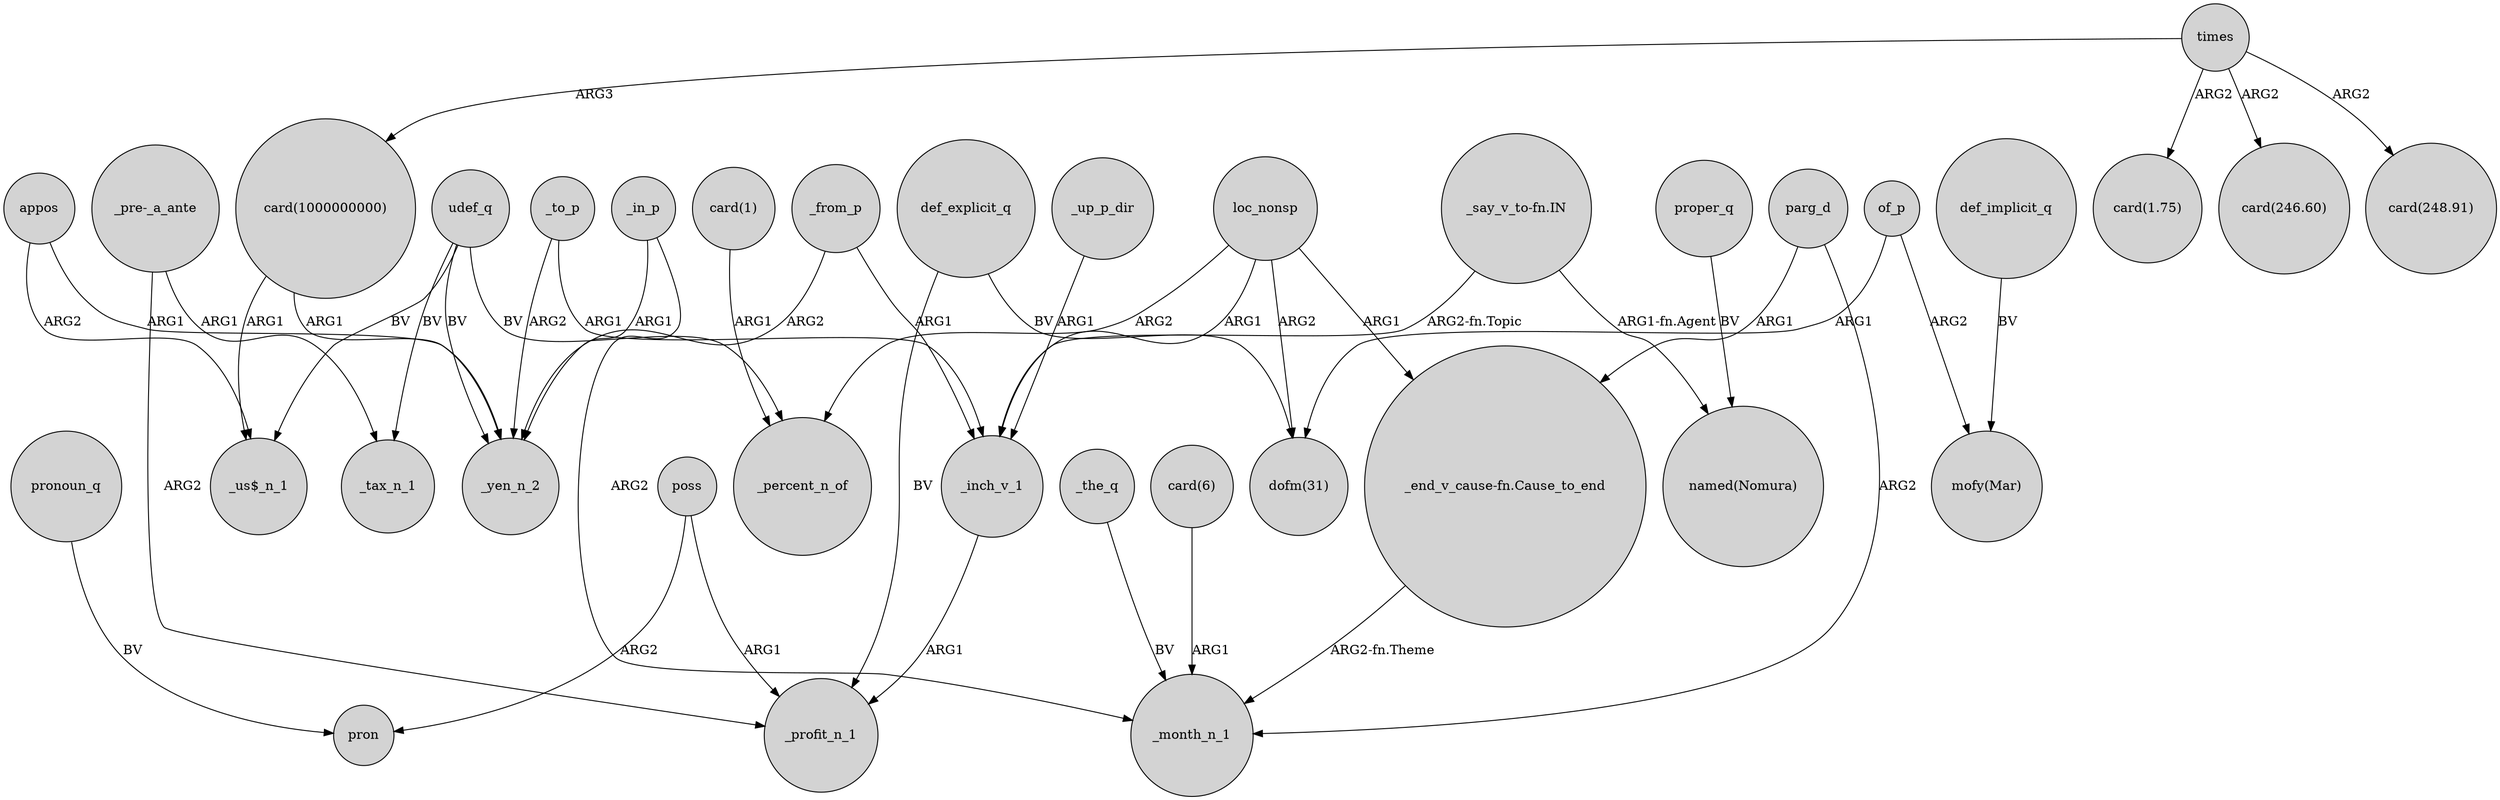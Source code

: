 digraph {
	node [shape=circle style=filled]
	_in_p -> _yen_n_2 [label=ARG1]
	_up_p_dir -> _inch_v_1 [label=ARG1]
	_in_p -> _month_n_1 [label=ARG2]
	"card(1)" -> _percent_n_of [label=ARG1]
	parg_d -> _month_n_1 [label=ARG2]
	udef_q -> _yen_n_2 [label=BV]
	"card(1000000000)" -> _yen_n_2 [label=ARG1]
	def_explicit_q -> _profit_n_1 [label=BV]
	times -> "card(1.75)" [label=ARG2]
	poss -> pron [label=ARG2]
	udef_q -> "_us$_n_1" [label=BV]
	"_pre-_a_ante" -> _tax_n_1 [label=ARG1]
	loc_nonsp -> "dofm(31)" [label=ARG2]
	def_explicit_q -> "dofm(31)" [label=BV]
	_from_p -> _inch_v_1 [label=ARG1]
	def_implicit_q -> "mofy(Mar)" [label=BV]
	"_end_v_cause-fn.Cause_to_end" -> _month_n_1 [label="ARG2-fn.Theme"]
	of_p -> "dofm(31)" [label=ARG1]
	"_say_v_to-fn.IN" -> _inch_v_1 [label="ARG2-fn.Topic"]
	appos -> "_us$_n_1" [label=ARG2]
	times -> "card(1000000000)" [label=ARG3]
	times -> "card(246.60)" [label=ARG2]
	udef_q -> _tax_n_1 [label=BV]
	pronoun_q -> pron [label=BV]
	appos -> _yen_n_2 [label=ARG1]
	proper_q -> "named(Nomura)" [label=BV]
	_the_q -> _month_n_1 [label=BV]
	loc_nonsp -> _percent_n_of [label=ARG2]
	loc_nonsp -> "_end_v_cause-fn.Cause_to_end" [label=ARG1]
	parg_d -> "_end_v_cause-fn.Cause_to_end" [label=ARG1]
	loc_nonsp -> _inch_v_1 [label=ARG1]
	of_p -> "mofy(Mar)" [label=ARG2]
	"_say_v_to-fn.IN" -> "named(Nomura)" [label="ARG1-fn.Agent"]
	_to_p -> _yen_n_2 [label=ARG2]
	times -> "card(248.91)" [label=ARG2]
	poss -> _profit_n_1 [label=ARG1]
	_to_p -> _inch_v_1 [label=ARG1]
	udef_q -> _percent_n_of [label=BV]
	_from_p -> _yen_n_2 [label=ARG2]
	"card(6)" -> _month_n_1 [label=ARG1]
	_inch_v_1 -> _profit_n_1 [label=ARG1]
	"card(1000000000)" -> "_us$_n_1" [label=ARG1]
	"_pre-_a_ante" -> _profit_n_1 [label=ARG2]
}
